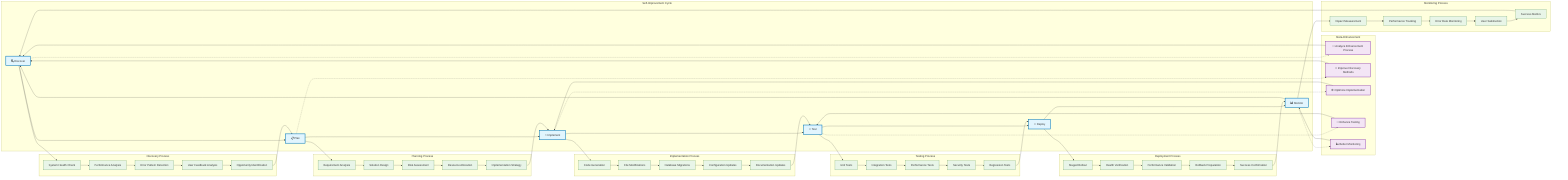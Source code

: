 graph LR
    %% Self-Improvement Cycle
    subgraph "Self-Improvement Cycle"
        A[🔍 Discover] --> B[📋 Plan]
        B --> C[⚡ Implement]
        C --> D[🧪 Test]
        D --> E[🚀 Deploy]
        E --> F[📊 Monitor]
        F --> A
    end
    
    %% Meta-Enhancement Layer
    subgraph "Meta-Enhancement"
        G[🔄 Analyze Enhancement Process]
        H[🧠 Improve Discovery Methods]
        I[⚙️ Optimize Implementation]
        J[🔬 Enhance Testing]
        K[📈 Better Monitoring]
    end
    
    %% Infinite Loop Integration
    A -.-> G
    B -.-> H
    C -.-> I
    D -.-> J
    F -.-> K
    
    %% Meta-improvements feed back
    G --> A
    H --> A
    I --> C
    J --> D
    K --> F
    
    %% Detailed Process Flows
    
    %% Discovery Details
    subgraph "Discovery Process"
        A1[System Health Check]
        A2[Performance Analysis]
        A3[Error Pattern Detection]
        A4[User Feedback Analysis]
        A5[Opportunity Identification]
    end
    
    A --> A1
    A1 --> A2
    A2 --> A3
    A3 --> A4
    A4 --> A5
    A5 --> B
    
    %% Planning Details
    subgraph "Planning Process"
        B1[Requirement Analysis]
        B2[Solution Design]
        B3[Risk Assessment]
        B4[Resource Allocation]
        B5[Implementation Strategy]
    end
    
    B --> B1
    B1 --> B2
    B2 --> B3
    B3 --> B4
    B4 --> B5
    B5 --> C
    
    %% Implementation Details
    subgraph "Implementation Process"
        C1[Code Generation]
        C2[File Modifications]
        C3[Database Migrations]
        C4[Configuration Updates]
        C5[Documentation Updates]
    end
    
    C --> C1
    C1 --> C2
    C2 --> C3
    C3 --> C4
    C4 --> C5
    C5 --> D
    
    %% Testing Details
    subgraph "Testing Process"
        D1[Unit Tests]
        D2[Integration Tests]
        D3[Performance Tests]
        D4[Security Tests]
        D5[Regression Tests]
    end
    
    D --> D1
    D1 --> D2
    D2 --> D3
    D3 --> D4
    D4 --> D5
    D5 --> E
    
    %% Deployment Details
    subgraph "Deployment Process"
        E1[Staged Rollout]
        E2[Health Verification]
        E3[Performance Validation]
        E4[Rollback Preparation]
        E5[Success Confirmation]
    end
    
    E --> E1
    E1 --> E2
    E2 --> E3
    E3 --> E4
    E4 --> E5
    E5 --> F
    
    %% Monitoring Details
    subgraph "Monitoring Process"
        F1[Impact Measurement]
        F2[Performance Tracking]
        F3[Error Rate Monitoring]
        F4[User Satisfaction]
        F5[Success Metrics]
    end
    
    F --> F1
    F1 --> F2
    F2 --> F3
    F3 --> F4
    F4 --> F5
    F5 --> A
    
    %% Styling
    classDef cycle fill:#e1f5fe,stroke:#0277bd,stroke-width:3px
    classDef meta fill:#f3e5f5,stroke:#7b1fa2,stroke-width:2px
    classDef process fill:#e8f5e8,stroke:#2e7d32,stroke-width:1px
    
    class A,B,C,D,E,F cycle
    class G,H,I,J,K meta
    class A1,A2,A3,A4,A5,B1,B2,B3,B4,B5,C1,C2,C3,C4,C5,D1,D2,D3,D4,D5,E1,E2,E3,E4,E5,F1,F2,F3,F4,F5 process